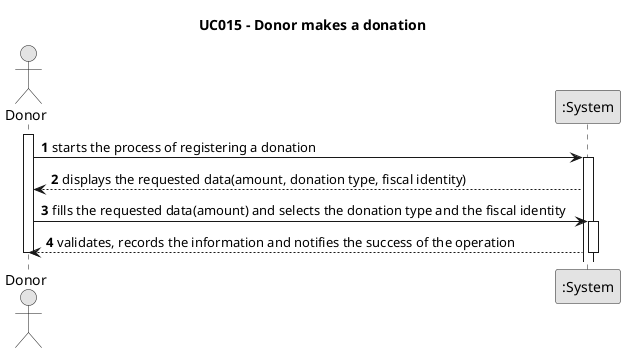 @startuml
skinparam monochrome true
skinparam packageStyle rectangle
skinparam shadowing false

title UC015 - Donor makes a donation

autonumber

actor Donor as donor
participant ":System" as system

activate donor
    donor -> system : starts the process of registering a donation
    activate system
        system --> donor : displays the requested data(amount, donation type, fiscal identity)
    donor -> system : fills the requested data(amount) and selects the donation type and the fiscal identity
        activate system
            system --> donor : validates, records the information and notifies the success of the operation
        deactivate system
    deactivate donor


@enduml